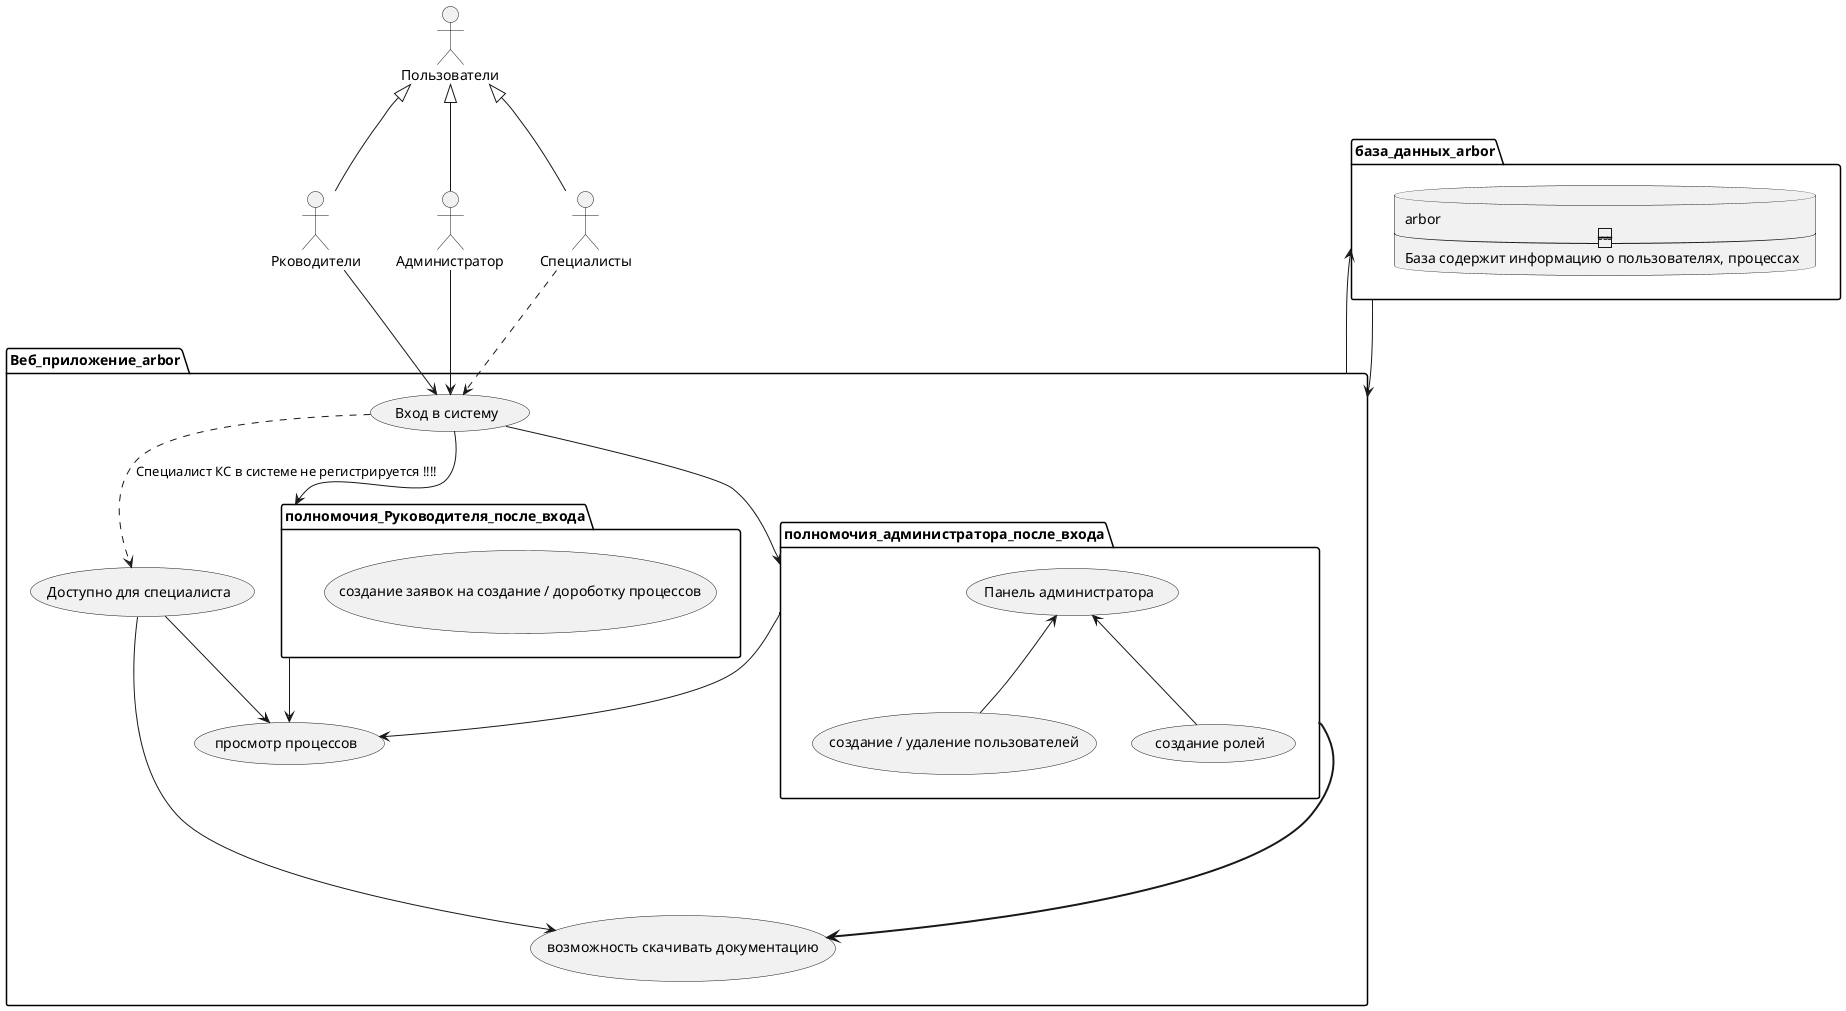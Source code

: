 @startuml

:Администратор:as A
:Специалисты:as SKS
:Рководители: as RKS


A -up-|> Пользователи
SKS -up-|> Пользователи
RKS-up-|> Пользователи


package Веб_приложение_arbor{
:Вход в систему:as (login)


A --> login
RKS --> login
SKS ..> login



login ..> (Доступно для специалиста): Специалист КС в системе не регистрируется !!!!
(Доступно для специалиста)-->(просмотр процессов)
(Доступно для специалиста)-->(возможность скачивать документацию)


package полномочия_Руководителя_после_входа{
login--> полномочия_Руководителя_после_входа
(создание заявок на создание / дороботку процессов)
полномочия_Руководителя_после_входа-->(просмотр процессов)
}
package полномочия_администратора_после_входа{
login--> полномочия_администратора_после_входа
(создание / удаление пользователей)-up->(Панель администратора)
(создание ролей)-up->(Панель администратора)
полномочия_администратора_после_входа-->(просмотр процессов)
полномочия_администратора_после_входа-==->(возможность скачивать документацию)

}




}
package база_данных_arbor{
   database arbor as "arbor
  -------------------
  База содержит информацию о пользователях, процессах
  "
}
Веб_приложение_arbor-up->база_данных_arbor
база_данных_arbor-down->Веб_приложение_arbor

@enduml
